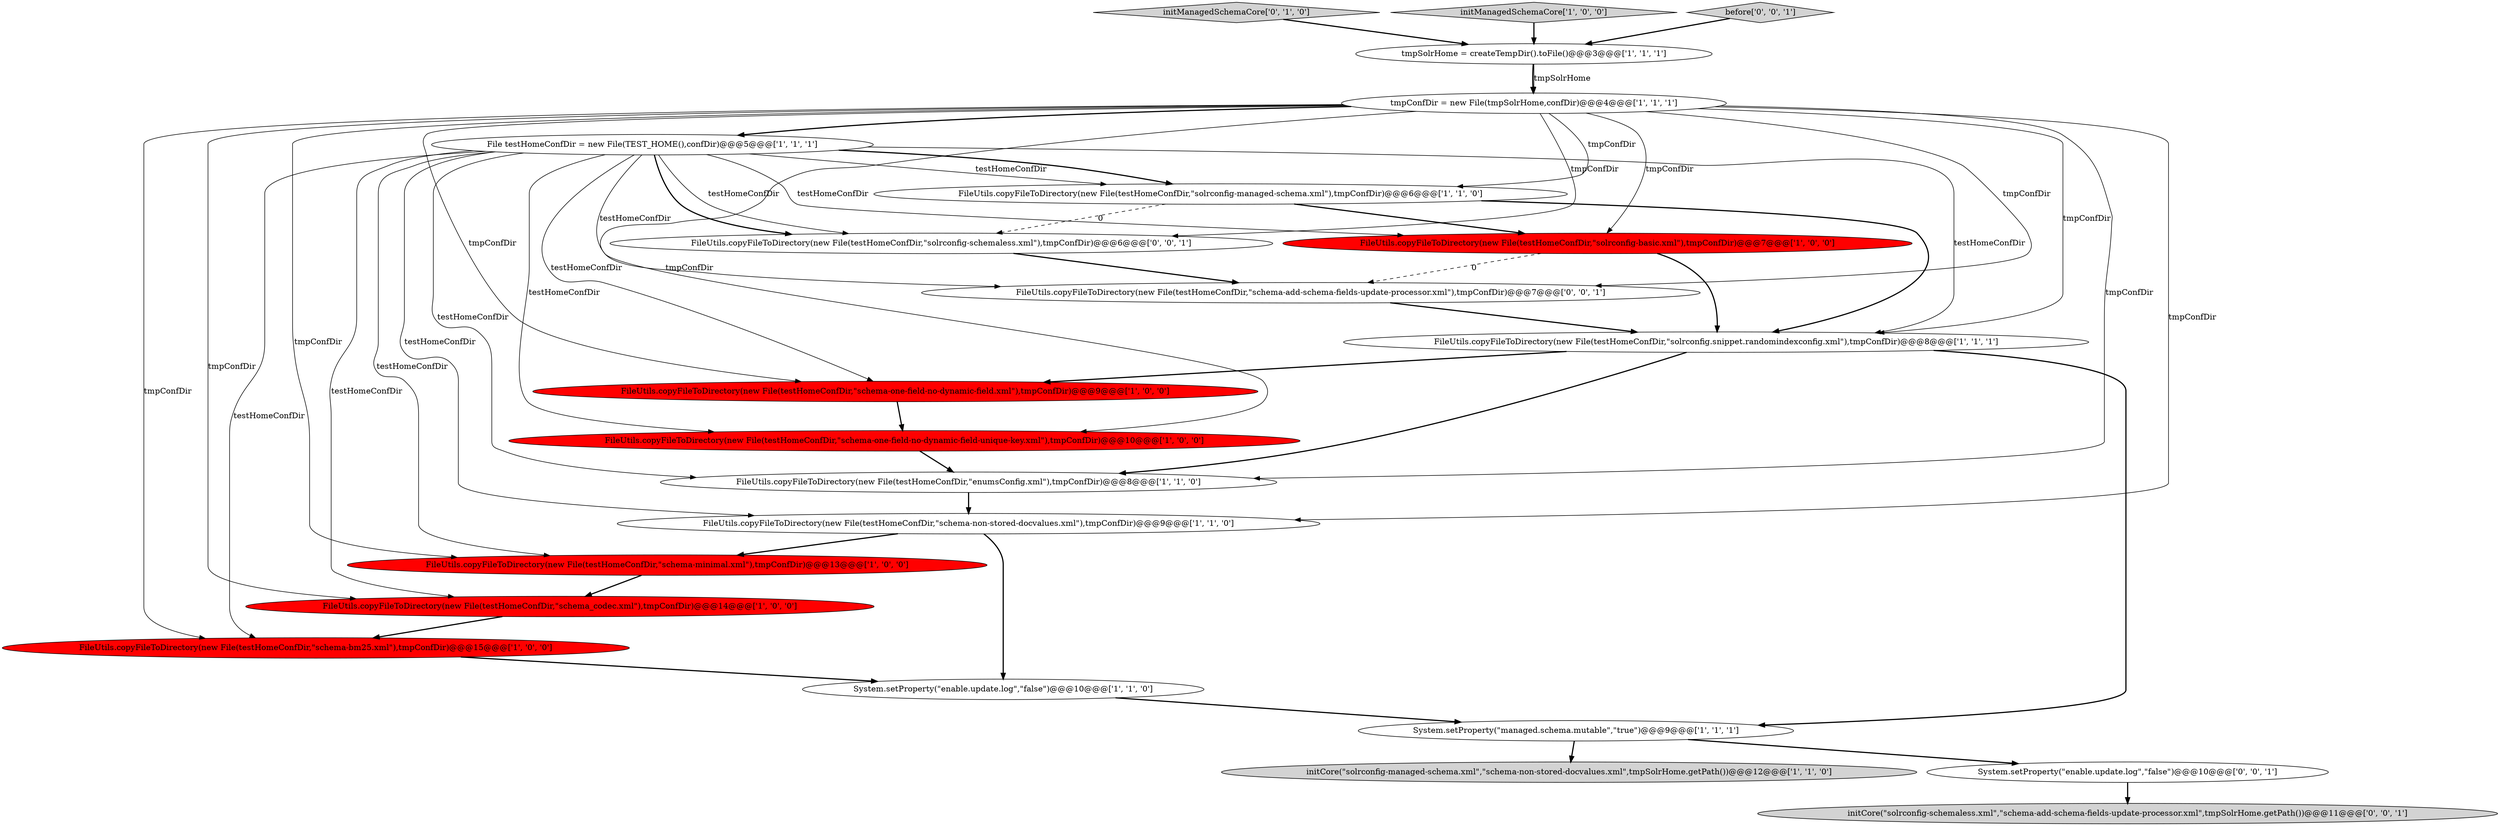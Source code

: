 digraph {
5 [style = filled, label = "tmpConfDir = new File(tmpSolrHome,confDir)@@@4@@@['1', '1', '1']", fillcolor = white, shape = ellipse image = "AAA0AAABBB1BBB"];
12 [style = filled, label = "System.setProperty(\"managed.schema.mutable\",\"true\")@@@9@@@['1', '1', '1']", fillcolor = white, shape = ellipse image = "AAA0AAABBB1BBB"];
3 [style = filled, label = "File testHomeConfDir = new File(TEST_HOME(),confDir)@@@5@@@['1', '1', '1']", fillcolor = white, shape = ellipse image = "AAA0AAABBB1BBB"];
9 [style = filled, label = "FileUtils.copyFileToDirectory(new File(testHomeConfDir,\"schema-one-field-no-dynamic-field.xml\"),tmpConfDir)@@@9@@@['1', '0', '0']", fillcolor = red, shape = ellipse image = "AAA1AAABBB1BBB"];
14 [style = filled, label = "FileUtils.copyFileToDirectory(new File(testHomeConfDir,\"schema-bm25.xml\"),tmpConfDir)@@@15@@@['1', '0', '0']", fillcolor = red, shape = ellipse image = "AAA1AAABBB1BBB"];
8 [style = filled, label = "tmpSolrHome = createTempDir().toFile()@@@3@@@['1', '1', '1']", fillcolor = white, shape = ellipse image = "AAA0AAABBB1BBB"];
20 [style = filled, label = "FileUtils.copyFileToDirectory(new File(testHomeConfDir,\"schema-add-schema-fields-update-processor.xml\"),tmpConfDir)@@@7@@@['0', '0', '1']", fillcolor = white, shape = ellipse image = "AAA0AAABBB3BBB"];
17 [style = filled, label = "initManagedSchemaCore['0', '1', '0']", fillcolor = lightgray, shape = diamond image = "AAA0AAABBB2BBB"];
19 [style = filled, label = "initCore(\"solrconfig-schemaless.xml\",\"schema-add-schema-fields-update-processor.xml\",tmpSolrHome.getPath())@@@11@@@['0', '0', '1']", fillcolor = lightgray, shape = ellipse image = "AAA0AAABBB3BBB"];
18 [style = filled, label = "FileUtils.copyFileToDirectory(new File(testHomeConfDir,\"solrconfig-schemaless.xml\"),tmpConfDir)@@@6@@@['0', '0', '1']", fillcolor = white, shape = ellipse image = "AAA0AAABBB3BBB"];
7 [style = filled, label = "initManagedSchemaCore['1', '0', '0']", fillcolor = lightgray, shape = diamond image = "AAA0AAABBB1BBB"];
11 [style = filled, label = "initCore(\"solrconfig-managed-schema.xml\",\"schema-non-stored-docvalues.xml\",tmpSolrHome.getPath())@@@12@@@['1', '1', '0']", fillcolor = lightgray, shape = ellipse image = "AAA0AAABBB1BBB"];
16 [style = filled, label = "FileUtils.copyFileToDirectory(new File(testHomeConfDir,\"schema-non-stored-docvalues.xml\"),tmpConfDir)@@@9@@@['1', '1', '0']", fillcolor = white, shape = ellipse image = "AAA0AAABBB1BBB"];
4 [style = filled, label = "FileUtils.copyFileToDirectory(new File(testHomeConfDir,\"solrconfig.snippet.randomindexconfig.xml\"),tmpConfDir)@@@8@@@['1', '1', '1']", fillcolor = white, shape = ellipse image = "AAA0AAABBB1BBB"];
1 [style = filled, label = "FileUtils.copyFileToDirectory(new File(testHomeConfDir,\"solrconfig-basic.xml\"),tmpConfDir)@@@7@@@['1', '0', '0']", fillcolor = red, shape = ellipse image = "AAA1AAABBB1BBB"];
0 [style = filled, label = "FileUtils.copyFileToDirectory(new File(testHomeConfDir,\"solrconfig-managed-schema.xml\"),tmpConfDir)@@@6@@@['1', '1', '0']", fillcolor = white, shape = ellipse image = "AAA0AAABBB1BBB"];
10 [style = filled, label = "FileUtils.copyFileToDirectory(new File(testHomeConfDir,\"schema_codec.xml\"),tmpConfDir)@@@14@@@['1', '0', '0']", fillcolor = red, shape = ellipse image = "AAA1AAABBB1BBB"];
21 [style = filled, label = "before['0', '0', '1']", fillcolor = lightgray, shape = diamond image = "AAA0AAABBB3BBB"];
6 [style = filled, label = "FileUtils.copyFileToDirectory(new File(testHomeConfDir,\"enumsConfig.xml\"),tmpConfDir)@@@8@@@['1', '1', '0']", fillcolor = white, shape = ellipse image = "AAA0AAABBB1BBB"];
22 [style = filled, label = "System.setProperty(\"enable.update.log\",\"false\")@@@10@@@['0', '0', '1']", fillcolor = white, shape = ellipse image = "AAA0AAABBB3BBB"];
2 [style = filled, label = "FileUtils.copyFileToDirectory(new File(testHomeConfDir,\"schema-one-field-no-dynamic-field-unique-key.xml\"),tmpConfDir)@@@10@@@['1', '0', '0']", fillcolor = red, shape = ellipse image = "AAA1AAABBB1BBB"];
15 [style = filled, label = "System.setProperty(\"enable.update.log\",\"false\")@@@10@@@['1', '1', '0']", fillcolor = white, shape = ellipse image = "AAA0AAABBB1BBB"];
13 [style = filled, label = "FileUtils.copyFileToDirectory(new File(testHomeConfDir,\"schema-minimal.xml\"),tmpConfDir)@@@13@@@['1', '0', '0']", fillcolor = red, shape = ellipse image = "AAA1AAABBB1BBB"];
5->3 [style = bold, label=""];
4->9 [style = bold, label=""];
13->10 [style = bold, label=""];
3->6 [style = solid, label="testHomeConfDir"];
16->15 [style = bold, label=""];
1->4 [style = bold, label=""];
5->16 [style = solid, label="tmpConfDir"];
16->13 [style = bold, label=""];
17->8 [style = bold, label=""];
3->18 [style = solid, label="testHomeConfDir"];
22->19 [style = bold, label=""];
10->14 [style = bold, label=""];
9->2 [style = bold, label=""];
4->6 [style = bold, label=""];
5->6 [style = solid, label="tmpConfDir"];
2->6 [style = bold, label=""];
5->20 [style = solid, label="tmpConfDir"];
12->11 [style = bold, label=""];
21->8 [style = bold, label=""];
5->2 [style = solid, label="tmpConfDir"];
5->10 [style = solid, label="tmpConfDir"];
5->18 [style = solid, label="tmpConfDir"];
5->13 [style = solid, label="tmpConfDir"];
7->8 [style = bold, label=""];
5->0 [style = solid, label="tmpConfDir"];
3->16 [style = solid, label="testHomeConfDir"];
5->4 [style = solid, label="tmpConfDir"];
5->14 [style = solid, label="tmpConfDir"];
3->20 [style = solid, label="testHomeConfDir"];
3->0 [style = bold, label=""];
20->4 [style = bold, label=""];
5->1 [style = solid, label="tmpConfDir"];
3->18 [style = bold, label=""];
1->20 [style = dashed, label="0"];
18->20 [style = bold, label=""];
3->4 [style = solid, label="testHomeConfDir"];
3->13 [style = solid, label="testHomeConfDir"];
8->5 [style = bold, label=""];
0->4 [style = bold, label=""];
6->16 [style = bold, label=""];
0->1 [style = bold, label=""];
3->14 [style = solid, label="testHomeConfDir"];
3->10 [style = solid, label="testHomeConfDir"];
4->12 [style = bold, label=""];
0->18 [style = dashed, label="0"];
8->5 [style = solid, label="tmpSolrHome"];
14->15 [style = bold, label=""];
15->12 [style = bold, label=""];
5->9 [style = solid, label="tmpConfDir"];
3->1 [style = solid, label="testHomeConfDir"];
3->0 [style = solid, label="testHomeConfDir"];
12->22 [style = bold, label=""];
3->2 [style = solid, label="testHomeConfDir"];
3->9 [style = solid, label="testHomeConfDir"];
}
